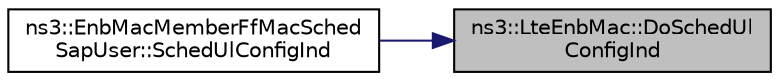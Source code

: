 digraph "ns3::LteEnbMac::DoSchedUlConfigInd"
{
 // LATEX_PDF_SIZE
  edge [fontname="Helvetica",fontsize="10",labelfontname="Helvetica",labelfontsize="10"];
  node [fontname="Helvetica",fontsize="10",shape=record];
  rankdir="RL";
  Node1 [label="ns3::LteEnbMac::DoSchedUl\lConfigInd",height=0.2,width=0.4,color="black", fillcolor="grey75", style="filled", fontcolor="black",tooltip="Sched UL Config Indication function."];
  Node1 -> Node2 [dir="back",color="midnightblue",fontsize="10",style="solid",fontname="Helvetica"];
  Node2 [label="ns3::EnbMacMemberFfMacSched\lSapUser::SchedUlConfigInd",height=0.2,width=0.4,color="black", fillcolor="white", style="filled",URL="$classns3_1_1_enb_mac_member_ff_mac_sched_sap_user.html#a3cfab49a622c8bc5365420575b279060",tooltip="SCHED_UL_CONFIG_IND."];
}
